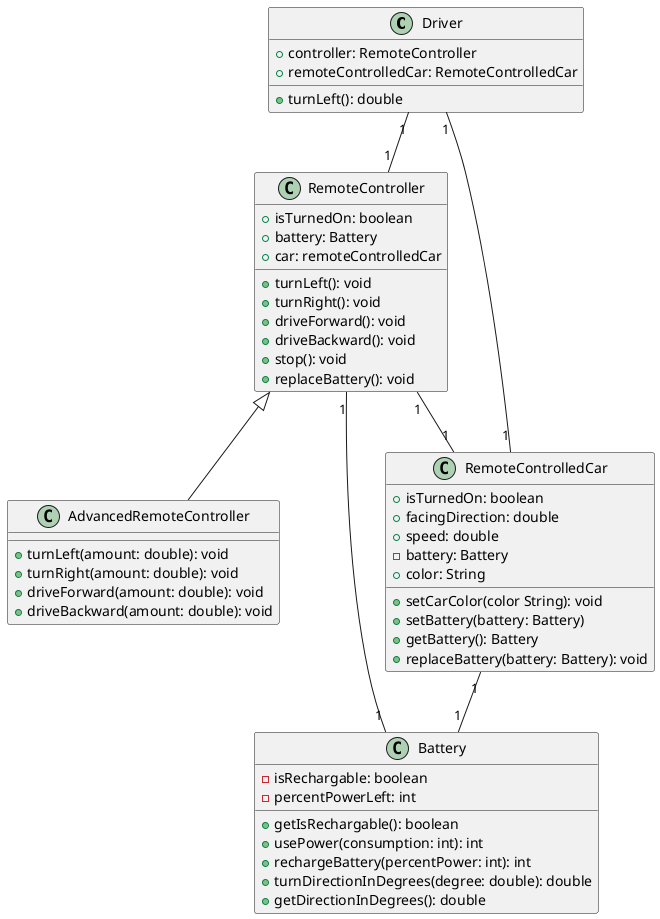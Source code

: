 @startuml
class Driver{
    + controller: RemoteController
    + remoteControlledCar: RemoteControlledCar
    + turnLeft(): double
}

class RemoteController{
    + isTurnedOn: boolean
    + battery: Battery
    + car: remoteControlledCar
    + turnLeft(): void
    + turnRight(): void
    + driveForward(): void
    + driveBackward(): void
    + stop(): void
    + replaceBattery(): void
}

class AdvancedRemoteController extends RemoteController{
    + turnLeft(amount: double): void
    + turnRight(amount: double): void
    + driveForward(amount: double): void
    + driveBackward(amount: double): void

}

Driver "1" -- "1" RemoteController
Driver "1" -- "1" RemoteControlledCar
RemoteController "1" -- "1" RemoteControlledCar


class RemoteControlledCar{
    + isTurnedOn: boolean
    + facingDirection: double
    + speed: double
    - battery: Battery
    + color: String
    + setCarColor(color String): void
    + setBattery(battery: Battery)
    + getBattery(): Battery
    + replaceBattery(battery: Battery): void

}

RemoteControlledCar "1" -- "1" Battery
RemoteController "1" -- "1" Battery


class Battery{
    - isRechargable: boolean
    - percentPowerLeft: int

    + getIsRechargable(): boolean
    + usePower(consumption: int): int
    + rechargeBattery(percentPower: int): int
    + turnDirectionInDegrees(degree: double): double
    + getDirectionInDegrees(): double


' for a more complete system then i would probably use
' an interface for electronic components and keep
' battery functions together.
}

@enduml